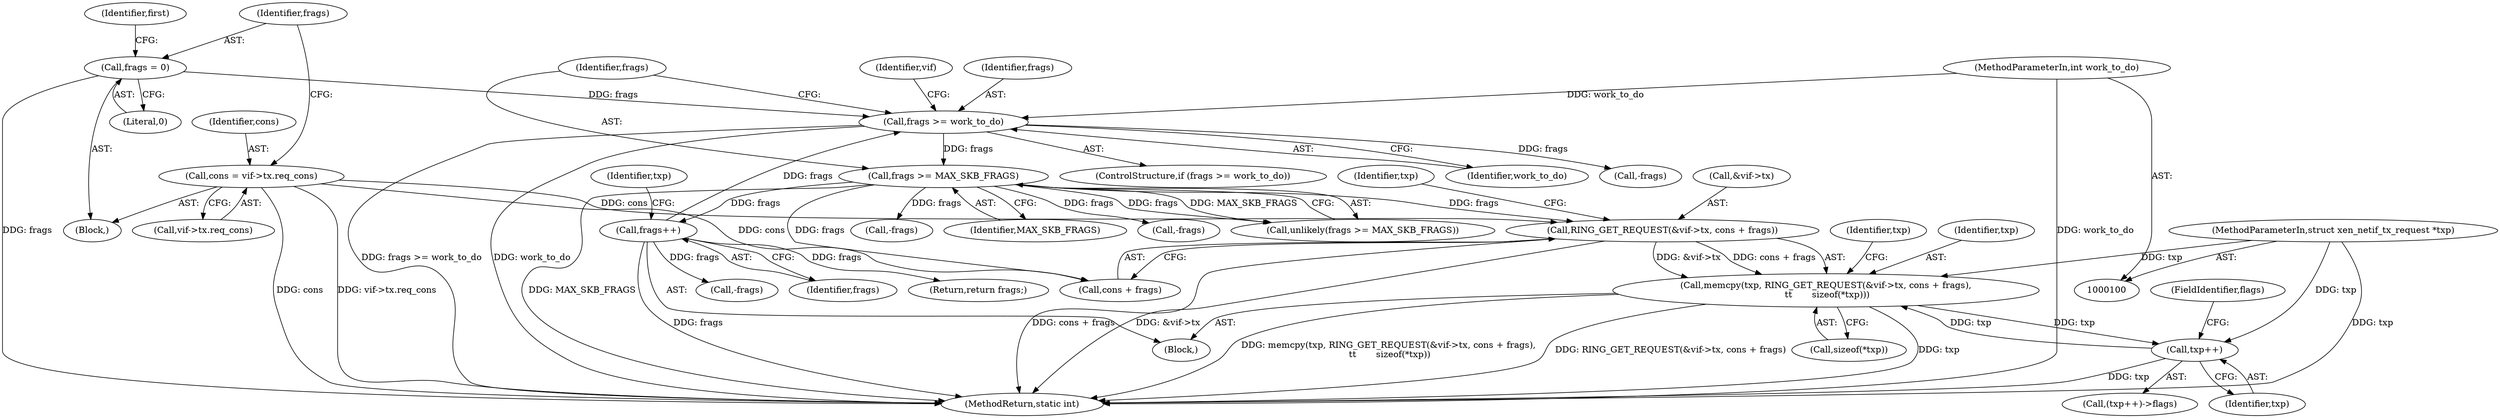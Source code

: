 digraph "0_linux_48856286b64e4b66ec62b94e504d0b29c1ade664_0@API" {
"1000156" [label="(Call,memcpy(txp, RING_GET_REQUEST(&vif->tx, cons + frags),\n \t\t       sizeof(*txp)))"];
"1000223" [label="(Call,txp++)"];
"1000156" [label="(Call,memcpy(txp, RING_GET_REQUEST(&vif->tx, cons + frags),\n \t\t       sizeof(*txp)))"];
"1000103" [label="(MethodParameterIn,struct xen_netif_tx_request *txp)"];
"1000158" [label="(Call,RING_GET_REQUEST(&vif->tx, cons + frags))"];
"1000107" [label="(Call,cons = vif->tx.req_cons)"];
"1000144" [label="(Call,frags >= MAX_SKB_FRAGS)"];
"1000130" [label="(Call,frags >= work_to_do)"];
"1000193" [label="(Call,frags++)"];
"1000115" [label="(Call,frags = 0)"];
"1000104" [label="(MethodParameterIn,int work_to_do)"];
"1000193" [label="(Call,frags++)"];
"1000219" [label="(Call,-frags)"];
"1000130" [label="(Call,frags >= work_to_do)"];
"1000129" [label="(ControlStructure,if (frags >= work_to_do))"];
"1000158" [label="(Call,RING_GET_REQUEST(&vif->tx, cons + frags))"];
"1000200" [label="(Identifier,txp)"];
"1000163" [label="(Call,cons + frags)"];
"1000172" [label="(Identifier,txp)"];
"1000159" [label="(Call,&vif->tx)"];
"1000105" [label="(Block,)"];
"1000132" [label="(Identifier,work_to_do)"];
"1000156" [label="(Call,memcpy(txp, RING_GET_REQUEST(&vif->tx, cons + frags),\n \t\t       sizeof(*txp)))"];
"1000224" [label="(Identifier,txp)"];
"1000103" [label="(MethodParameterIn,struct xen_netif_tx_request *txp)"];
"1000157" [label="(Identifier,txp)"];
"1000143" [label="(Call,unlikely(frags >= MAX_SKB_FRAGS))"];
"1000122" [label="(Identifier,first)"];
"1000115" [label="(Call,frags = 0)"];
"1000140" [label="(Call,-frags)"];
"1000104" [label="(MethodParameterIn,int work_to_do)"];
"1000144" [label="(Call,frags >= MAX_SKB_FRAGS)"];
"1000117" [label="(Literal,0)"];
"1000168" [label="(Identifier,txp)"];
"1000166" [label="(Call,sizeof(*txp))"];
"1000222" [label="(Call,(txp++)->flags)"];
"1000128" [label="(Block,)"];
"1000136" [label="(Identifier,vif)"];
"1000116" [label="(Identifier,frags)"];
"1000107" [label="(Call,cons = vif->tx.req_cons)"];
"1000184" [label="(Call,-frags)"];
"1000227" [label="(Return,return frags;)"];
"1000223" [label="(Call,txp++)"];
"1000194" [label="(Identifier,frags)"];
"1000109" [label="(Call,vif->tx.req_cons)"];
"1000225" [label="(FieldIdentifier,flags)"];
"1000131" [label="(Identifier,frags)"];
"1000146" [label="(Identifier,MAX_SKB_FRAGS)"];
"1000108" [label="(Identifier,cons)"];
"1000154" [label="(Call,-frags)"];
"1000145" [label="(Identifier,frags)"];
"1000229" [label="(MethodReturn,static int)"];
"1000156" -> "1000128"  [label="AST: "];
"1000156" -> "1000166"  [label="CFG: "];
"1000157" -> "1000156"  [label="AST: "];
"1000158" -> "1000156"  [label="AST: "];
"1000166" -> "1000156"  [label="AST: "];
"1000172" -> "1000156"  [label="CFG: "];
"1000156" -> "1000229"  [label="DDG: txp"];
"1000156" -> "1000229"  [label="DDG: memcpy(txp, RING_GET_REQUEST(&vif->tx, cons + frags),\n \t\t       sizeof(*txp))"];
"1000156" -> "1000229"  [label="DDG: RING_GET_REQUEST(&vif->tx, cons + frags)"];
"1000223" -> "1000156"  [label="DDG: txp"];
"1000103" -> "1000156"  [label="DDG: txp"];
"1000158" -> "1000156"  [label="DDG: &vif->tx"];
"1000158" -> "1000156"  [label="DDG: cons + frags"];
"1000156" -> "1000223"  [label="DDG: txp"];
"1000223" -> "1000222"  [label="AST: "];
"1000223" -> "1000224"  [label="CFG: "];
"1000224" -> "1000223"  [label="AST: "];
"1000225" -> "1000223"  [label="CFG: "];
"1000223" -> "1000229"  [label="DDG: txp"];
"1000103" -> "1000223"  [label="DDG: txp"];
"1000103" -> "1000100"  [label="AST: "];
"1000103" -> "1000229"  [label="DDG: txp"];
"1000158" -> "1000163"  [label="CFG: "];
"1000159" -> "1000158"  [label="AST: "];
"1000163" -> "1000158"  [label="AST: "];
"1000168" -> "1000158"  [label="CFG: "];
"1000158" -> "1000229"  [label="DDG: &vif->tx"];
"1000158" -> "1000229"  [label="DDG: cons + frags"];
"1000107" -> "1000158"  [label="DDG: cons"];
"1000144" -> "1000158"  [label="DDG: frags"];
"1000107" -> "1000105"  [label="AST: "];
"1000107" -> "1000109"  [label="CFG: "];
"1000108" -> "1000107"  [label="AST: "];
"1000109" -> "1000107"  [label="AST: "];
"1000116" -> "1000107"  [label="CFG: "];
"1000107" -> "1000229"  [label="DDG: cons"];
"1000107" -> "1000229"  [label="DDG: vif->tx.req_cons"];
"1000107" -> "1000163"  [label="DDG: cons"];
"1000144" -> "1000143"  [label="AST: "];
"1000144" -> "1000146"  [label="CFG: "];
"1000145" -> "1000144"  [label="AST: "];
"1000146" -> "1000144"  [label="AST: "];
"1000143" -> "1000144"  [label="CFG: "];
"1000144" -> "1000229"  [label="DDG: MAX_SKB_FRAGS"];
"1000144" -> "1000143"  [label="DDG: frags"];
"1000144" -> "1000143"  [label="DDG: MAX_SKB_FRAGS"];
"1000130" -> "1000144"  [label="DDG: frags"];
"1000144" -> "1000154"  [label="DDG: frags"];
"1000144" -> "1000163"  [label="DDG: frags"];
"1000144" -> "1000184"  [label="DDG: frags"];
"1000144" -> "1000193"  [label="DDG: frags"];
"1000130" -> "1000129"  [label="AST: "];
"1000130" -> "1000132"  [label="CFG: "];
"1000131" -> "1000130"  [label="AST: "];
"1000132" -> "1000130"  [label="AST: "];
"1000136" -> "1000130"  [label="CFG: "];
"1000145" -> "1000130"  [label="CFG: "];
"1000130" -> "1000229"  [label="DDG: frags >= work_to_do"];
"1000130" -> "1000229"  [label="DDG: work_to_do"];
"1000193" -> "1000130"  [label="DDG: frags"];
"1000115" -> "1000130"  [label="DDG: frags"];
"1000104" -> "1000130"  [label="DDG: work_to_do"];
"1000130" -> "1000140"  [label="DDG: frags"];
"1000193" -> "1000128"  [label="AST: "];
"1000193" -> "1000194"  [label="CFG: "];
"1000194" -> "1000193"  [label="AST: "];
"1000200" -> "1000193"  [label="CFG: "];
"1000193" -> "1000229"  [label="DDG: frags"];
"1000193" -> "1000219"  [label="DDG: frags"];
"1000193" -> "1000227"  [label="DDG: frags"];
"1000115" -> "1000105"  [label="AST: "];
"1000115" -> "1000117"  [label="CFG: "];
"1000116" -> "1000115"  [label="AST: "];
"1000117" -> "1000115"  [label="AST: "];
"1000122" -> "1000115"  [label="CFG: "];
"1000115" -> "1000229"  [label="DDG: frags"];
"1000104" -> "1000100"  [label="AST: "];
"1000104" -> "1000229"  [label="DDG: work_to_do"];
}
